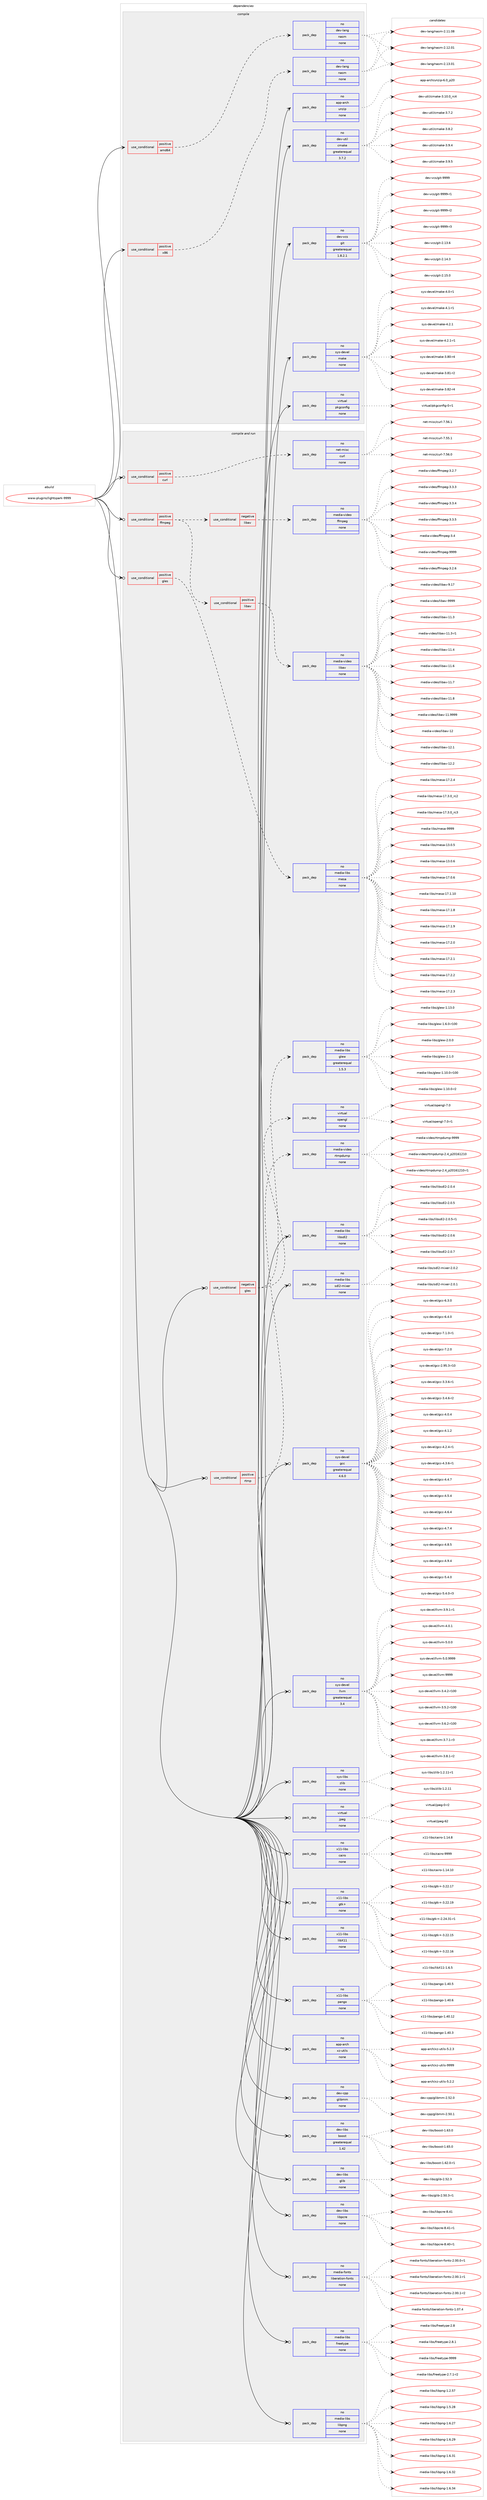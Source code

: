 digraph prolog {

# *************
# Graph options
# *************

newrank=true;
concentrate=true;
compound=true;
graph [rankdir=LR,fontname=Helvetica,fontsize=10,ranksep=1.5];#, ranksep=2.5, nodesep=0.2];
edge  [arrowhead=vee];
node  [fontname=Helvetica,fontsize=10];

# **********
# The ebuild
# **********

subgraph cluster_leftcol {
color=gray;
rank=same;
label=<<i>ebuild</i>>;
id [label="www-plugins/lightspark-9999", color=red, width=4, href="../www-plugins/lightspark-9999.svg"];
}

# ****************
# The dependencies
# ****************

subgraph cluster_midcol {
color=gray;
label=<<i>dependencies</i>>;
subgraph cluster_compile {
fillcolor="#eeeeee";
style=filled;
label=<<i>compile</i>>;
subgraph cond120466 {
dependency506396 [label=<<TABLE BORDER="0" CELLBORDER="1" CELLSPACING="0" CELLPADDING="4"><TR><TD ROWSPAN="3" CELLPADDING="10">use_conditional</TD></TR><TR><TD>positive</TD></TR><TR><TD>amd64</TD></TR></TABLE>>, shape=none, color=red];
subgraph pack376640 {
dependency506397 [label=<<TABLE BORDER="0" CELLBORDER="1" CELLSPACING="0" CELLPADDING="4" WIDTH="220"><TR><TD ROWSPAN="6" CELLPADDING="30">pack_dep</TD></TR><TR><TD WIDTH="110">no</TD></TR><TR><TD>dev-lang</TD></TR><TR><TD>nasm</TD></TR><TR><TD>none</TD></TR><TR><TD></TD></TR></TABLE>>, shape=none, color=blue];
}
dependency506396:e -> dependency506397:w [weight=20,style="dashed",arrowhead="vee"];
}
id:e -> dependency506396:w [weight=20,style="solid",arrowhead="vee"];
subgraph cond120467 {
dependency506398 [label=<<TABLE BORDER="0" CELLBORDER="1" CELLSPACING="0" CELLPADDING="4"><TR><TD ROWSPAN="3" CELLPADDING="10">use_conditional</TD></TR><TR><TD>positive</TD></TR><TR><TD>x86</TD></TR></TABLE>>, shape=none, color=red];
subgraph pack376641 {
dependency506399 [label=<<TABLE BORDER="0" CELLBORDER="1" CELLSPACING="0" CELLPADDING="4" WIDTH="220"><TR><TD ROWSPAN="6" CELLPADDING="30">pack_dep</TD></TR><TR><TD WIDTH="110">no</TD></TR><TR><TD>dev-lang</TD></TR><TR><TD>nasm</TD></TR><TR><TD>none</TD></TR><TR><TD></TD></TR></TABLE>>, shape=none, color=blue];
}
dependency506398:e -> dependency506399:w [weight=20,style="dashed",arrowhead="vee"];
}
id:e -> dependency506398:w [weight=20,style="solid",arrowhead="vee"];
subgraph pack376642 {
dependency506400 [label=<<TABLE BORDER="0" CELLBORDER="1" CELLSPACING="0" CELLPADDING="4" WIDTH="220"><TR><TD ROWSPAN="6" CELLPADDING="30">pack_dep</TD></TR><TR><TD WIDTH="110">no</TD></TR><TR><TD>app-arch</TD></TR><TR><TD>unzip</TD></TR><TR><TD>none</TD></TR><TR><TD></TD></TR></TABLE>>, shape=none, color=blue];
}
id:e -> dependency506400:w [weight=20,style="solid",arrowhead="vee"];
subgraph pack376643 {
dependency506401 [label=<<TABLE BORDER="0" CELLBORDER="1" CELLSPACING="0" CELLPADDING="4" WIDTH="220"><TR><TD ROWSPAN="6" CELLPADDING="30">pack_dep</TD></TR><TR><TD WIDTH="110">no</TD></TR><TR><TD>dev-util</TD></TR><TR><TD>cmake</TD></TR><TR><TD>greaterequal</TD></TR><TR><TD>3.7.2</TD></TR></TABLE>>, shape=none, color=blue];
}
id:e -> dependency506401:w [weight=20,style="solid",arrowhead="vee"];
subgraph pack376644 {
dependency506402 [label=<<TABLE BORDER="0" CELLBORDER="1" CELLSPACING="0" CELLPADDING="4" WIDTH="220"><TR><TD ROWSPAN="6" CELLPADDING="30">pack_dep</TD></TR><TR><TD WIDTH="110">no</TD></TR><TR><TD>dev-vcs</TD></TR><TR><TD>git</TD></TR><TR><TD>greaterequal</TD></TR><TR><TD>1.8.2.1</TD></TR></TABLE>>, shape=none, color=blue];
}
id:e -> dependency506402:w [weight=20,style="solid",arrowhead="vee"];
subgraph pack376645 {
dependency506403 [label=<<TABLE BORDER="0" CELLBORDER="1" CELLSPACING="0" CELLPADDING="4" WIDTH="220"><TR><TD ROWSPAN="6" CELLPADDING="30">pack_dep</TD></TR><TR><TD WIDTH="110">no</TD></TR><TR><TD>sys-devel</TD></TR><TR><TD>make</TD></TR><TR><TD>none</TD></TR><TR><TD></TD></TR></TABLE>>, shape=none, color=blue];
}
id:e -> dependency506403:w [weight=20,style="solid",arrowhead="vee"];
subgraph pack376646 {
dependency506404 [label=<<TABLE BORDER="0" CELLBORDER="1" CELLSPACING="0" CELLPADDING="4" WIDTH="220"><TR><TD ROWSPAN="6" CELLPADDING="30">pack_dep</TD></TR><TR><TD WIDTH="110">no</TD></TR><TR><TD>virtual</TD></TR><TR><TD>pkgconfig</TD></TR><TR><TD>none</TD></TR><TR><TD></TD></TR></TABLE>>, shape=none, color=blue];
}
id:e -> dependency506404:w [weight=20,style="solid",arrowhead="vee"];
}
subgraph cluster_compileandrun {
fillcolor="#eeeeee";
style=filled;
label=<<i>compile and run</i>>;
subgraph cond120468 {
dependency506405 [label=<<TABLE BORDER="0" CELLBORDER="1" CELLSPACING="0" CELLPADDING="4"><TR><TD ROWSPAN="3" CELLPADDING="10">use_conditional</TD></TR><TR><TD>negative</TD></TR><TR><TD>gles</TD></TR></TABLE>>, shape=none, color=red];
subgraph pack376647 {
dependency506406 [label=<<TABLE BORDER="0" CELLBORDER="1" CELLSPACING="0" CELLPADDING="4" WIDTH="220"><TR><TD ROWSPAN="6" CELLPADDING="30">pack_dep</TD></TR><TR><TD WIDTH="110">no</TD></TR><TR><TD>media-libs</TD></TR><TR><TD>glew</TD></TR><TR><TD>greaterequal</TD></TR><TR><TD>1.5.3</TD></TR></TABLE>>, shape=none, color=blue];
}
dependency506405:e -> dependency506406:w [weight=20,style="dashed",arrowhead="vee"];
subgraph pack376648 {
dependency506407 [label=<<TABLE BORDER="0" CELLBORDER="1" CELLSPACING="0" CELLPADDING="4" WIDTH="220"><TR><TD ROWSPAN="6" CELLPADDING="30">pack_dep</TD></TR><TR><TD WIDTH="110">no</TD></TR><TR><TD>virtual</TD></TR><TR><TD>opengl</TD></TR><TR><TD>none</TD></TR><TR><TD></TD></TR></TABLE>>, shape=none, color=blue];
}
dependency506405:e -> dependency506407:w [weight=20,style="dashed",arrowhead="vee"];
}
id:e -> dependency506405:w [weight=20,style="solid",arrowhead="odotvee"];
subgraph cond120469 {
dependency506408 [label=<<TABLE BORDER="0" CELLBORDER="1" CELLSPACING="0" CELLPADDING="4"><TR><TD ROWSPAN="3" CELLPADDING="10">use_conditional</TD></TR><TR><TD>positive</TD></TR><TR><TD>curl</TD></TR></TABLE>>, shape=none, color=red];
subgraph pack376649 {
dependency506409 [label=<<TABLE BORDER="0" CELLBORDER="1" CELLSPACING="0" CELLPADDING="4" WIDTH="220"><TR><TD ROWSPAN="6" CELLPADDING="30">pack_dep</TD></TR><TR><TD WIDTH="110">no</TD></TR><TR><TD>net-misc</TD></TR><TR><TD>curl</TD></TR><TR><TD>none</TD></TR><TR><TD></TD></TR></TABLE>>, shape=none, color=blue];
}
dependency506408:e -> dependency506409:w [weight=20,style="dashed",arrowhead="vee"];
}
id:e -> dependency506408:w [weight=20,style="solid",arrowhead="odotvee"];
subgraph cond120470 {
dependency506410 [label=<<TABLE BORDER="0" CELLBORDER="1" CELLSPACING="0" CELLPADDING="4"><TR><TD ROWSPAN="3" CELLPADDING="10">use_conditional</TD></TR><TR><TD>positive</TD></TR><TR><TD>ffmpeg</TD></TR></TABLE>>, shape=none, color=red];
subgraph cond120471 {
dependency506411 [label=<<TABLE BORDER="0" CELLBORDER="1" CELLSPACING="0" CELLPADDING="4"><TR><TD ROWSPAN="3" CELLPADDING="10">use_conditional</TD></TR><TR><TD>positive</TD></TR><TR><TD>libav</TD></TR></TABLE>>, shape=none, color=red];
subgraph pack376650 {
dependency506412 [label=<<TABLE BORDER="0" CELLBORDER="1" CELLSPACING="0" CELLPADDING="4" WIDTH="220"><TR><TD ROWSPAN="6" CELLPADDING="30">pack_dep</TD></TR><TR><TD WIDTH="110">no</TD></TR><TR><TD>media-video</TD></TR><TR><TD>libav</TD></TR><TR><TD>none</TD></TR><TR><TD></TD></TR></TABLE>>, shape=none, color=blue];
}
dependency506411:e -> dependency506412:w [weight=20,style="dashed",arrowhead="vee"];
}
dependency506410:e -> dependency506411:w [weight=20,style="dashed",arrowhead="vee"];
subgraph cond120472 {
dependency506413 [label=<<TABLE BORDER="0" CELLBORDER="1" CELLSPACING="0" CELLPADDING="4"><TR><TD ROWSPAN="3" CELLPADDING="10">use_conditional</TD></TR><TR><TD>negative</TD></TR><TR><TD>libav</TD></TR></TABLE>>, shape=none, color=red];
subgraph pack376651 {
dependency506414 [label=<<TABLE BORDER="0" CELLBORDER="1" CELLSPACING="0" CELLPADDING="4" WIDTH="220"><TR><TD ROWSPAN="6" CELLPADDING="30">pack_dep</TD></TR><TR><TD WIDTH="110">no</TD></TR><TR><TD>media-video</TD></TR><TR><TD>ffmpeg</TD></TR><TR><TD>none</TD></TR><TR><TD></TD></TR></TABLE>>, shape=none, color=blue];
}
dependency506413:e -> dependency506414:w [weight=20,style="dashed",arrowhead="vee"];
}
dependency506410:e -> dependency506413:w [weight=20,style="dashed",arrowhead="vee"];
}
id:e -> dependency506410:w [weight=20,style="solid",arrowhead="odotvee"];
subgraph cond120473 {
dependency506415 [label=<<TABLE BORDER="0" CELLBORDER="1" CELLSPACING="0" CELLPADDING="4"><TR><TD ROWSPAN="3" CELLPADDING="10">use_conditional</TD></TR><TR><TD>positive</TD></TR><TR><TD>gles</TD></TR></TABLE>>, shape=none, color=red];
subgraph pack376652 {
dependency506416 [label=<<TABLE BORDER="0" CELLBORDER="1" CELLSPACING="0" CELLPADDING="4" WIDTH="220"><TR><TD ROWSPAN="6" CELLPADDING="30">pack_dep</TD></TR><TR><TD WIDTH="110">no</TD></TR><TR><TD>media-libs</TD></TR><TR><TD>mesa</TD></TR><TR><TD>none</TD></TR><TR><TD></TD></TR></TABLE>>, shape=none, color=blue];
}
dependency506415:e -> dependency506416:w [weight=20,style="dashed",arrowhead="vee"];
}
id:e -> dependency506415:w [weight=20,style="solid",arrowhead="odotvee"];
subgraph cond120474 {
dependency506417 [label=<<TABLE BORDER="0" CELLBORDER="1" CELLSPACING="0" CELLPADDING="4"><TR><TD ROWSPAN="3" CELLPADDING="10">use_conditional</TD></TR><TR><TD>positive</TD></TR><TR><TD>rtmp</TD></TR></TABLE>>, shape=none, color=red];
subgraph pack376653 {
dependency506418 [label=<<TABLE BORDER="0" CELLBORDER="1" CELLSPACING="0" CELLPADDING="4" WIDTH="220"><TR><TD ROWSPAN="6" CELLPADDING="30">pack_dep</TD></TR><TR><TD WIDTH="110">no</TD></TR><TR><TD>media-video</TD></TR><TR><TD>rtmpdump</TD></TR><TR><TD>none</TD></TR><TR><TD></TD></TR></TABLE>>, shape=none, color=blue];
}
dependency506417:e -> dependency506418:w [weight=20,style="dashed",arrowhead="vee"];
}
id:e -> dependency506417:w [weight=20,style="solid",arrowhead="odotvee"];
subgraph pack376654 {
dependency506419 [label=<<TABLE BORDER="0" CELLBORDER="1" CELLSPACING="0" CELLPADDING="4" WIDTH="220"><TR><TD ROWSPAN="6" CELLPADDING="30">pack_dep</TD></TR><TR><TD WIDTH="110">no</TD></TR><TR><TD>app-arch</TD></TR><TR><TD>xz-utils</TD></TR><TR><TD>none</TD></TR><TR><TD></TD></TR></TABLE>>, shape=none, color=blue];
}
id:e -> dependency506419:w [weight=20,style="solid",arrowhead="odotvee"];
subgraph pack376655 {
dependency506420 [label=<<TABLE BORDER="0" CELLBORDER="1" CELLSPACING="0" CELLPADDING="4" WIDTH="220"><TR><TD ROWSPAN="6" CELLPADDING="30">pack_dep</TD></TR><TR><TD WIDTH="110">no</TD></TR><TR><TD>dev-cpp</TD></TR><TR><TD>glibmm</TD></TR><TR><TD>none</TD></TR><TR><TD></TD></TR></TABLE>>, shape=none, color=blue];
}
id:e -> dependency506420:w [weight=20,style="solid",arrowhead="odotvee"];
subgraph pack376656 {
dependency506421 [label=<<TABLE BORDER="0" CELLBORDER="1" CELLSPACING="0" CELLPADDING="4" WIDTH="220"><TR><TD ROWSPAN="6" CELLPADDING="30">pack_dep</TD></TR><TR><TD WIDTH="110">no</TD></TR><TR><TD>dev-libs</TD></TR><TR><TD>boost</TD></TR><TR><TD>greaterequal</TD></TR><TR><TD>1.42</TD></TR></TABLE>>, shape=none, color=blue];
}
id:e -> dependency506421:w [weight=20,style="solid",arrowhead="odotvee"];
subgraph pack376657 {
dependency506422 [label=<<TABLE BORDER="0" CELLBORDER="1" CELLSPACING="0" CELLPADDING="4" WIDTH="220"><TR><TD ROWSPAN="6" CELLPADDING="30">pack_dep</TD></TR><TR><TD WIDTH="110">no</TD></TR><TR><TD>dev-libs</TD></TR><TR><TD>glib</TD></TR><TR><TD>none</TD></TR><TR><TD></TD></TR></TABLE>>, shape=none, color=blue];
}
id:e -> dependency506422:w [weight=20,style="solid",arrowhead="odotvee"];
subgraph pack376658 {
dependency506423 [label=<<TABLE BORDER="0" CELLBORDER="1" CELLSPACING="0" CELLPADDING="4" WIDTH="220"><TR><TD ROWSPAN="6" CELLPADDING="30">pack_dep</TD></TR><TR><TD WIDTH="110">no</TD></TR><TR><TD>dev-libs</TD></TR><TR><TD>libpcre</TD></TR><TR><TD>none</TD></TR><TR><TD></TD></TR></TABLE>>, shape=none, color=blue];
}
id:e -> dependency506423:w [weight=20,style="solid",arrowhead="odotvee"];
subgraph pack376659 {
dependency506424 [label=<<TABLE BORDER="0" CELLBORDER="1" CELLSPACING="0" CELLPADDING="4" WIDTH="220"><TR><TD ROWSPAN="6" CELLPADDING="30">pack_dep</TD></TR><TR><TD WIDTH="110">no</TD></TR><TR><TD>media-fonts</TD></TR><TR><TD>liberation-fonts</TD></TR><TR><TD>none</TD></TR><TR><TD></TD></TR></TABLE>>, shape=none, color=blue];
}
id:e -> dependency506424:w [weight=20,style="solid",arrowhead="odotvee"];
subgraph pack376660 {
dependency506425 [label=<<TABLE BORDER="0" CELLBORDER="1" CELLSPACING="0" CELLPADDING="4" WIDTH="220"><TR><TD ROWSPAN="6" CELLPADDING="30">pack_dep</TD></TR><TR><TD WIDTH="110">no</TD></TR><TR><TD>media-libs</TD></TR><TR><TD>freetype</TD></TR><TR><TD>none</TD></TR><TR><TD></TD></TR></TABLE>>, shape=none, color=blue];
}
id:e -> dependency506425:w [weight=20,style="solid",arrowhead="odotvee"];
subgraph pack376661 {
dependency506426 [label=<<TABLE BORDER="0" CELLBORDER="1" CELLSPACING="0" CELLPADDING="4" WIDTH="220"><TR><TD ROWSPAN="6" CELLPADDING="30">pack_dep</TD></TR><TR><TD WIDTH="110">no</TD></TR><TR><TD>media-libs</TD></TR><TR><TD>libpng</TD></TR><TR><TD>none</TD></TR><TR><TD></TD></TR></TABLE>>, shape=none, color=blue];
}
id:e -> dependency506426:w [weight=20,style="solid",arrowhead="odotvee"];
subgraph pack376662 {
dependency506427 [label=<<TABLE BORDER="0" CELLBORDER="1" CELLSPACING="0" CELLPADDING="4" WIDTH="220"><TR><TD ROWSPAN="6" CELLPADDING="30">pack_dep</TD></TR><TR><TD WIDTH="110">no</TD></TR><TR><TD>media-libs</TD></TR><TR><TD>libsdl2</TD></TR><TR><TD>none</TD></TR><TR><TD></TD></TR></TABLE>>, shape=none, color=blue];
}
id:e -> dependency506427:w [weight=20,style="solid",arrowhead="odotvee"];
subgraph pack376663 {
dependency506428 [label=<<TABLE BORDER="0" CELLBORDER="1" CELLSPACING="0" CELLPADDING="4" WIDTH="220"><TR><TD ROWSPAN="6" CELLPADDING="30">pack_dep</TD></TR><TR><TD WIDTH="110">no</TD></TR><TR><TD>media-libs</TD></TR><TR><TD>sdl2-mixer</TD></TR><TR><TD>none</TD></TR><TR><TD></TD></TR></TABLE>>, shape=none, color=blue];
}
id:e -> dependency506428:w [weight=20,style="solid",arrowhead="odotvee"];
subgraph pack376664 {
dependency506429 [label=<<TABLE BORDER="0" CELLBORDER="1" CELLSPACING="0" CELLPADDING="4" WIDTH="220"><TR><TD ROWSPAN="6" CELLPADDING="30">pack_dep</TD></TR><TR><TD WIDTH="110">no</TD></TR><TR><TD>sys-devel</TD></TR><TR><TD>gcc</TD></TR><TR><TD>greaterequal</TD></TR><TR><TD>4.6.0</TD></TR></TABLE>>, shape=none, color=blue];
}
id:e -> dependency506429:w [weight=20,style="solid",arrowhead="odotvee"];
subgraph pack376665 {
dependency506430 [label=<<TABLE BORDER="0" CELLBORDER="1" CELLSPACING="0" CELLPADDING="4" WIDTH="220"><TR><TD ROWSPAN="6" CELLPADDING="30">pack_dep</TD></TR><TR><TD WIDTH="110">no</TD></TR><TR><TD>sys-devel</TD></TR><TR><TD>llvm</TD></TR><TR><TD>greaterequal</TD></TR><TR><TD>3.4</TD></TR></TABLE>>, shape=none, color=blue];
}
id:e -> dependency506430:w [weight=20,style="solid",arrowhead="odotvee"];
subgraph pack376666 {
dependency506431 [label=<<TABLE BORDER="0" CELLBORDER="1" CELLSPACING="0" CELLPADDING="4" WIDTH="220"><TR><TD ROWSPAN="6" CELLPADDING="30">pack_dep</TD></TR><TR><TD WIDTH="110">no</TD></TR><TR><TD>sys-libs</TD></TR><TR><TD>zlib</TD></TR><TR><TD>none</TD></TR><TR><TD></TD></TR></TABLE>>, shape=none, color=blue];
}
id:e -> dependency506431:w [weight=20,style="solid",arrowhead="odotvee"];
subgraph pack376667 {
dependency506432 [label=<<TABLE BORDER="0" CELLBORDER="1" CELLSPACING="0" CELLPADDING="4" WIDTH="220"><TR><TD ROWSPAN="6" CELLPADDING="30">pack_dep</TD></TR><TR><TD WIDTH="110">no</TD></TR><TR><TD>virtual</TD></TR><TR><TD>jpeg</TD></TR><TR><TD>none</TD></TR><TR><TD></TD></TR></TABLE>>, shape=none, color=blue];
}
id:e -> dependency506432:w [weight=20,style="solid",arrowhead="odotvee"];
subgraph pack376668 {
dependency506433 [label=<<TABLE BORDER="0" CELLBORDER="1" CELLSPACING="0" CELLPADDING="4" WIDTH="220"><TR><TD ROWSPAN="6" CELLPADDING="30">pack_dep</TD></TR><TR><TD WIDTH="110">no</TD></TR><TR><TD>x11-libs</TD></TR><TR><TD>cairo</TD></TR><TR><TD>none</TD></TR><TR><TD></TD></TR></TABLE>>, shape=none, color=blue];
}
id:e -> dependency506433:w [weight=20,style="solid",arrowhead="odotvee"];
subgraph pack376669 {
dependency506434 [label=<<TABLE BORDER="0" CELLBORDER="1" CELLSPACING="0" CELLPADDING="4" WIDTH="220"><TR><TD ROWSPAN="6" CELLPADDING="30">pack_dep</TD></TR><TR><TD WIDTH="110">no</TD></TR><TR><TD>x11-libs</TD></TR><TR><TD>gtk+</TD></TR><TR><TD>none</TD></TR><TR><TD></TD></TR></TABLE>>, shape=none, color=blue];
}
id:e -> dependency506434:w [weight=20,style="solid",arrowhead="odotvee"];
subgraph pack376670 {
dependency506435 [label=<<TABLE BORDER="0" CELLBORDER="1" CELLSPACING="0" CELLPADDING="4" WIDTH="220"><TR><TD ROWSPAN="6" CELLPADDING="30">pack_dep</TD></TR><TR><TD WIDTH="110">no</TD></TR><TR><TD>x11-libs</TD></TR><TR><TD>libX11</TD></TR><TR><TD>none</TD></TR><TR><TD></TD></TR></TABLE>>, shape=none, color=blue];
}
id:e -> dependency506435:w [weight=20,style="solid",arrowhead="odotvee"];
subgraph pack376671 {
dependency506436 [label=<<TABLE BORDER="0" CELLBORDER="1" CELLSPACING="0" CELLPADDING="4" WIDTH="220"><TR><TD ROWSPAN="6" CELLPADDING="30">pack_dep</TD></TR><TR><TD WIDTH="110">no</TD></TR><TR><TD>x11-libs</TD></TR><TR><TD>pango</TD></TR><TR><TD>none</TD></TR><TR><TD></TD></TR></TABLE>>, shape=none, color=blue];
}
id:e -> dependency506436:w [weight=20,style="solid",arrowhead="odotvee"];
}
subgraph cluster_run {
fillcolor="#eeeeee";
style=filled;
label=<<i>run</i>>;
}
}

# **************
# The candidates
# **************

subgraph cluster_choices {
rank=same;
color=gray;
label=<<i>candidates</i>>;

subgraph choice376640 {
color=black;
nodesep=1;
choice100101118451089711010347110971151094550464949464856 [label="dev-lang/nasm-2.11.08", color=red, width=4,href="../dev-lang/nasm-2.11.08.svg"];
choice100101118451089711010347110971151094550464950464849 [label="dev-lang/nasm-2.12.01", color=red, width=4,href="../dev-lang/nasm-2.12.01.svg"];
choice100101118451089711010347110971151094550464951464849 [label="dev-lang/nasm-2.13.01", color=red, width=4,href="../dev-lang/nasm-2.13.01.svg"];
dependency506397:e -> choice100101118451089711010347110971151094550464949464856:w [style=dotted,weight="100"];
dependency506397:e -> choice100101118451089711010347110971151094550464950464849:w [style=dotted,weight="100"];
dependency506397:e -> choice100101118451089711010347110971151094550464951464849:w [style=dotted,weight="100"];
}
subgraph choice376641 {
color=black;
nodesep=1;
choice100101118451089711010347110971151094550464949464856 [label="dev-lang/nasm-2.11.08", color=red, width=4,href="../dev-lang/nasm-2.11.08.svg"];
choice100101118451089711010347110971151094550464950464849 [label="dev-lang/nasm-2.12.01", color=red, width=4,href="../dev-lang/nasm-2.12.01.svg"];
choice100101118451089711010347110971151094550464951464849 [label="dev-lang/nasm-2.13.01", color=red, width=4,href="../dev-lang/nasm-2.13.01.svg"];
dependency506399:e -> choice100101118451089711010347110971151094550464949464856:w [style=dotted,weight="100"];
dependency506399:e -> choice100101118451089711010347110971151094550464950464849:w [style=dotted,weight="100"];
dependency506399:e -> choice100101118451089711010347110971151094550464951464849:w [style=dotted,weight="100"];
}
subgraph choice376642 {
color=black;
nodesep=1;
choice971121124597114991044711711012210511245544648951125048 [label="app-arch/unzip-6.0_p20", color=red, width=4,href="../app-arch/unzip-6.0_p20.svg"];
dependency506400:e -> choice971121124597114991044711711012210511245544648951125048:w [style=dotted,weight="100"];
}
subgraph choice376643 {
color=black;
nodesep=1;
choice1001011184511711610510847991099710710145514649484648951149952 [label="dev-util/cmake-3.10.0_rc4", color=red, width=4,href="../dev-util/cmake-3.10.0_rc4.svg"];
choice10010111845117116105108479910997107101455146554650 [label="dev-util/cmake-3.7.2", color=red, width=4,href="../dev-util/cmake-3.7.2.svg"];
choice10010111845117116105108479910997107101455146564650 [label="dev-util/cmake-3.8.2", color=red, width=4,href="../dev-util/cmake-3.8.2.svg"];
choice10010111845117116105108479910997107101455146574652 [label="dev-util/cmake-3.9.4", color=red, width=4,href="../dev-util/cmake-3.9.4.svg"];
choice10010111845117116105108479910997107101455146574653 [label="dev-util/cmake-3.9.5", color=red, width=4,href="../dev-util/cmake-3.9.5.svg"];
dependency506401:e -> choice1001011184511711610510847991099710710145514649484648951149952:w [style=dotted,weight="100"];
dependency506401:e -> choice10010111845117116105108479910997107101455146554650:w [style=dotted,weight="100"];
dependency506401:e -> choice10010111845117116105108479910997107101455146564650:w [style=dotted,weight="100"];
dependency506401:e -> choice10010111845117116105108479910997107101455146574652:w [style=dotted,weight="100"];
dependency506401:e -> choice10010111845117116105108479910997107101455146574653:w [style=dotted,weight="100"];
}
subgraph choice376644 {
color=black;
nodesep=1;
choice10010111845118991154710310511645504649514654 [label="dev-vcs/git-2.13.6", color=red, width=4,href="../dev-vcs/git-2.13.6.svg"];
choice10010111845118991154710310511645504649524651 [label="dev-vcs/git-2.14.3", color=red, width=4,href="../dev-vcs/git-2.14.3.svg"];
choice10010111845118991154710310511645504649534648 [label="dev-vcs/git-2.15.0", color=red, width=4,href="../dev-vcs/git-2.15.0.svg"];
choice1001011184511899115471031051164557575757 [label="dev-vcs/git-9999", color=red, width=4,href="../dev-vcs/git-9999.svg"];
choice10010111845118991154710310511645575757574511449 [label="dev-vcs/git-9999-r1", color=red, width=4,href="../dev-vcs/git-9999-r1.svg"];
choice10010111845118991154710310511645575757574511450 [label="dev-vcs/git-9999-r2", color=red, width=4,href="../dev-vcs/git-9999-r2.svg"];
choice10010111845118991154710310511645575757574511451 [label="dev-vcs/git-9999-r3", color=red, width=4,href="../dev-vcs/git-9999-r3.svg"];
dependency506402:e -> choice10010111845118991154710310511645504649514654:w [style=dotted,weight="100"];
dependency506402:e -> choice10010111845118991154710310511645504649524651:w [style=dotted,weight="100"];
dependency506402:e -> choice10010111845118991154710310511645504649534648:w [style=dotted,weight="100"];
dependency506402:e -> choice1001011184511899115471031051164557575757:w [style=dotted,weight="100"];
dependency506402:e -> choice10010111845118991154710310511645575757574511449:w [style=dotted,weight="100"];
dependency506402:e -> choice10010111845118991154710310511645575757574511450:w [style=dotted,weight="100"];
dependency506402:e -> choice10010111845118991154710310511645575757574511451:w [style=dotted,weight="100"];
}
subgraph choice376645 {
color=black;
nodesep=1;
choice11512111545100101118101108471099710710145514656484511452 [label="sys-devel/make-3.80-r4", color=red, width=4,href="../sys-devel/make-3.80-r4.svg"];
choice11512111545100101118101108471099710710145514656494511450 [label="sys-devel/make-3.81-r2", color=red, width=4,href="../sys-devel/make-3.81-r2.svg"];
choice11512111545100101118101108471099710710145514656504511452 [label="sys-devel/make-3.82-r4", color=red, width=4,href="../sys-devel/make-3.82-r4.svg"];
choice115121115451001011181011084710997107101455246484511449 [label="sys-devel/make-4.0-r1", color=red, width=4,href="../sys-devel/make-4.0-r1.svg"];
choice115121115451001011181011084710997107101455246494511449 [label="sys-devel/make-4.1-r1", color=red, width=4,href="../sys-devel/make-4.1-r1.svg"];
choice115121115451001011181011084710997107101455246504649 [label="sys-devel/make-4.2.1", color=red, width=4,href="../sys-devel/make-4.2.1.svg"];
choice1151211154510010111810110847109971071014552465046494511449 [label="sys-devel/make-4.2.1-r1", color=red, width=4,href="../sys-devel/make-4.2.1-r1.svg"];
dependency506403:e -> choice11512111545100101118101108471099710710145514656484511452:w [style=dotted,weight="100"];
dependency506403:e -> choice11512111545100101118101108471099710710145514656494511450:w [style=dotted,weight="100"];
dependency506403:e -> choice11512111545100101118101108471099710710145514656504511452:w [style=dotted,weight="100"];
dependency506403:e -> choice115121115451001011181011084710997107101455246484511449:w [style=dotted,weight="100"];
dependency506403:e -> choice115121115451001011181011084710997107101455246494511449:w [style=dotted,weight="100"];
dependency506403:e -> choice115121115451001011181011084710997107101455246504649:w [style=dotted,weight="100"];
dependency506403:e -> choice1151211154510010111810110847109971071014552465046494511449:w [style=dotted,weight="100"];
}
subgraph choice376646 {
color=black;
nodesep=1;
choice11810511411611797108471121071039911111010210510345484511449 [label="virtual/pkgconfig-0-r1", color=red, width=4,href="../virtual/pkgconfig-0-r1.svg"];
dependency506404:e -> choice11810511411611797108471121071039911111010210510345484511449:w [style=dotted,weight="100"];
}
subgraph choice376647 {
color=black;
nodesep=1;
choice109101100105974510810598115471031081011194549464948464845114494848 [label="media-libs/glew-1.10.0-r100", color=red, width=4,href="../media-libs/glew-1.10.0-r100.svg"];
choice10910110010597451081059811547103108101119454946494846484511450 [label="media-libs/glew-1.10.0-r2", color=red, width=4,href="../media-libs/glew-1.10.0-r2.svg"];
choice1091011001059745108105981154710310810111945494649514648 [label="media-libs/glew-1.13.0", color=red, width=4,href="../media-libs/glew-1.13.0.svg"];
choice1091011001059745108105981154710310810111945494654464845114494848 [label="media-libs/glew-1.6.0-r100", color=red, width=4,href="../media-libs/glew-1.6.0-r100.svg"];
choice10910110010597451081059811547103108101119455046484648 [label="media-libs/glew-2.0.0", color=red, width=4,href="../media-libs/glew-2.0.0.svg"];
choice10910110010597451081059811547103108101119455046494648 [label="media-libs/glew-2.1.0", color=red, width=4,href="../media-libs/glew-2.1.0.svg"];
dependency506406:e -> choice109101100105974510810598115471031081011194549464948464845114494848:w [style=dotted,weight="100"];
dependency506406:e -> choice10910110010597451081059811547103108101119454946494846484511450:w [style=dotted,weight="100"];
dependency506406:e -> choice1091011001059745108105981154710310810111945494649514648:w [style=dotted,weight="100"];
dependency506406:e -> choice1091011001059745108105981154710310810111945494654464845114494848:w [style=dotted,weight="100"];
dependency506406:e -> choice10910110010597451081059811547103108101119455046484648:w [style=dotted,weight="100"];
dependency506406:e -> choice10910110010597451081059811547103108101119455046494648:w [style=dotted,weight="100"];
}
subgraph choice376648 {
color=black;
nodesep=1;
choice118105114116117971084711111210111010310845554648 [label="virtual/opengl-7.0", color=red, width=4,href="../virtual/opengl-7.0.svg"];
choice1181051141161179710847111112101110103108455546484511449 [label="virtual/opengl-7.0-r1", color=red, width=4,href="../virtual/opengl-7.0-r1.svg"];
dependency506407:e -> choice118105114116117971084711111210111010310845554648:w [style=dotted,weight="100"];
dependency506407:e -> choice1181051141161179710847111112101110103108455546484511449:w [style=dotted,weight="100"];
}
subgraph choice376649 {
color=black;
nodesep=1;
choice1101011164510910511599479911711410845554653534649 [label="net-misc/curl-7.55.1", color=red, width=4,href="../net-misc/curl-7.55.1.svg"];
choice1101011164510910511599479911711410845554653544648 [label="net-misc/curl-7.56.0", color=red, width=4,href="../net-misc/curl-7.56.0.svg"];
choice1101011164510910511599479911711410845554653544649 [label="net-misc/curl-7.56.1", color=red, width=4,href="../net-misc/curl-7.56.1.svg"];
dependency506409:e -> choice1101011164510910511599479911711410845554653534649:w [style=dotted,weight="100"];
dependency506409:e -> choice1101011164510910511599479911711410845554653544648:w [style=dotted,weight="100"];
dependency506409:e -> choice1101011164510910511599479911711410845554653544649:w [style=dotted,weight="100"];
}
subgraph choice376650 {
color=black;
nodesep=1;
choice10910110010597451181051001011114710810598971184549494651 [label="media-video/libav-11.3", color=red, width=4,href="../media-video/libav-11.3.svg"];
choice109101100105974511810510010111147108105989711845494946514511449 [label="media-video/libav-11.3-r1", color=red, width=4,href="../media-video/libav-11.3-r1.svg"];
choice10910110010597451181051001011114710810598971184549494652 [label="media-video/libav-11.4", color=red, width=4,href="../media-video/libav-11.4.svg"];
choice10910110010597451181051001011114710810598971184549494654 [label="media-video/libav-11.6", color=red, width=4,href="../media-video/libav-11.6.svg"];
choice10910110010597451181051001011114710810598971184549494655 [label="media-video/libav-11.7", color=red, width=4,href="../media-video/libav-11.7.svg"];
choice10910110010597451181051001011114710810598971184549494656 [label="media-video/libav-11.8", color=red, width=4,href="../media-video/libav-11.8.svg"];
choice10910110010597451181051001011114710810598971184549494657575757 [label="media-video/libav-11.9999", color=red, width=4,href="../media-video/libav-11.9999.svg"];
choice1091011001059745118105100101111471081059897118454950 [label="media-video/libav-12", color=red, width=4,href="../media-video/libav-12.svg"];
choice10910110010597451181051001011114710810598971184549504649 [label="media-video/libav-12.1", color=red, width=4,href="../media-video/libav-12.1.svg"];
choice10910110010597451181051001011114710810598971184549504650 [label="media-video/libav-12.2", color=red, width=4,href="../media-video/libav-12.2.svg"];
choice10910110010597451181051001011114710810598971184557464955 [label="media-video/libav-9.17", color=red, width=4,href="../media-video/libav-9.17.svg"];
choice10910110010597451181051001011114710810598971184557575757 [label="media-video/libav-9999", color=red, width=4,href="../media-video/libav-9999.svg"];
dependency506412:e -> choice10910110010597451181051001011114710810598971184549494651:w [style=dotted,weight="100"];
dependency506412:e -> choice109101100105974511810510010111147108105989711845494946514511449:w [style=dotted,weight="100"];
dependency506412:e -> choice10910110010597451181051001011114710810598971184549494652:w [style=dotted,weight="100"];
dependency506412:e -> choice10910110010597451181051001011114710810598971184549494654:w [style=dotted,weight="100"];
dependency506412:e -> choice10910110010597451181051001011114710810598971184549494655:w [style=dotted,weight="100"];
dependency506412:e -> choice10910110010597451181051001011114710810598971184549494656:w [style=dotted,weight="100"];
dependency506412:e -> choice10910110010597451181051001011114710810598971184549494657575757:w [style=dotted,weight="100"];
dependency506412:e -> choice1091011001059745118105100101111471081059897118454950:w [style=dotted,weight="100"];
dependency506412:e -> choice10910110010597451181051001011114710810598971184549504649:w [style=dotted,weight="100"];
dependency506412:e -> choice10910110010597451181051001011114710810598971184549504650:w [style=dotted,weight="100"];
dependency506412:e -> choice10910110010597451181051001011114710810598971184557464955:w [style=dotted,weight="100"];
dependency506412:e -> choice10910110010597451181051001011114710810598971184557575757:w [style=dotted,weight="100"];
}
subgraph choice376651 {
color=black;
nodesep=1;
choice109101100105974511810510010111147102102109112101103455146504654 [label="media-video/ffmpeg-3.2.6", color=red, width=4,href="../media-video/ffmpeg-3.2.6.svg"];
choice109101100105974511810510010111147102102109112101103455146504655 [label="media-video/ffmpeg-3.2.7", color=red, width=4,href="../media-video/ffmpeg-3.2.7.svg"];
choice109101100105974511810510010111147102102109112101103455146514651 [label="media-video/ffmpeg-3.3.3", color=red, width=4,href="../media-video/ffmpeg-3.3.3.svg"];
choice109101100105974511810510010111147102102109112101103455146514652 [label="media-video/ffmpeg-3.3.4", color=red, width=4,href="../media-video/ffmpeg-3.3.4.svg"];
choice109101100105974511810510010111147102102109112101103455146514653 [label="media-video/ffmpeg-3.3.5", color=red, width=4,href="../media-video/ffmpeg-3.3.5.svg"];
choice10910110010597451181051001011114710210210911210110345514652 [label="media-video/ffmpeg-3.4", color=red, width=4,href="../media-video/ffmpeg-3.4.svg"];
choice1091011001059745118105100101111471021021091121011034557575757 [label="media-video/ffmpeg-9999", color=red, width=4,href="../media-video/ffmpeg-9999.svg"];
dependency506414:e -> choice109101100105974511810510010111147102102109112101103455146504654:w [style=dotted,weight="100"];
dependency506414:e -> choice109101100105974511810510010111147102102109112101103455146504655:w [style=dotted,weight="100"];
dependency506414:e -> choice109101100105974511810510010111147102102109112101103455146514651:w [style=dotted,weight="100"];
dependency506414:e -> choice109101100105974511810510010111147102102109112101103455146514652:w [style=dotted,weight="100"];
dependency506414:e -> choice109101100105974511810510010111147102102109112101103455146514653:w [style=dotted,weight="100"];
dependency506414:e -> choice10910110010597451181051001011114710210210911210110345514652:w [style=dotted,weight="100"];
dependency506414:e -> choice1091011001059745118105100101111471021021091121011034557575757:w [style=dotted,weight="100"];
}
subgraph choice376652 {
color=black;
nodesep=1;
choice109101100105974510810598115471091011159745495146484653 [label="media-libs/mesa-13.0.5", color=red, width=4,href="../media-libs/mesa-13.0.5.svg"];
choice109101100105974510810598115471091011159745495146484654 [label="media-libs/mesa-13.0.6", color=red, width=4,href="../media-libs/mesa-13.0.6.svg"];
choice109101100105974510810598115471091011159745495546484654 [label="media-libs/mesa-17.0.6", color=red, width=4,href="../media-libs/mesa-17.0.6.svg"];
choice10910110010597451081059811547109101115974549554649464948 [label="media-libs/mesa-17.1.10", color=red, width=4,href="../media-libs/mesa-17.1.10.svg"];
choice109101100105974510810598115471091011159745495546494656 [label="media-libs/mesa-17.1.8", color=red, width=4,href="../media-libs/mesa-17.1.8.svg"];
choice109101100105974510810598115471091011159745495546494657 [label="media-libs/mesa-17.1.9", color=red, width=4,href="../media-libs/mesa-17.1.9.svg"];
choice109101100105974510810598115471091011159745495546504648 [label="media-libs/mesa-17.2.0", color=red, width=4,href="../media-libs/mesa-17.2.0.svg"];
choice109101100105974510810598115471091011159745495546504649 [label="media-libs/mesa-17.2.1", color=red, width=4,href="../media-libs/mesa-17.2.1.svg"];
choice109101100105974510810598115471091011159745495546504650 [label="media-libs/mesa-17.2.2", color=red, width=4,href="../media-libs/mesa-17.2.2.svg"];
choice109101100105974510810598115471091011159745495546504651 [label="media-libs/mesa-17.2.3", color=red, width=4,href="../media-libs/mesa-17.2.3.svg"];
choice109101100105974510810598115471091011159745495546504652 [label="media-libs/mesa-17.2.4", color=red, width=4,href="../media-libs/mesa-17.2.4.svg"];
choice109101100105974510810598115471091011159745495546514648951149950 [label="media-libs/mesa-17.3.0_rc2", color=red, width=4,href="../media-libs/mesa-17.3.0_rc2.svg"];
choice109101100105974510810598115471091011159745495546514648951149951 [label="media-libs/mesa-17.3.0_rc3", color=red, width=4,href="../media-libs/mesa-17.3.0_rc3.svg"];
choice10910110010597451081059811547109101115974557575757 [label="media-libs/mesa-9999", color=red, width=4,href="../media-libs/mesa-9999.svg"];
dependency506416:e -> choice109101100105974510810598115471091011159745495146484653:w [style=dotted,weight="100"];
dependency506416:e -> choice109101100105974510810598115471091011159745495146484654:w [style=dotted,weight="100"];
dependency506416:e -> choice109101100105974510810598115471091011159745495546484654:w [style=dotted,weight="100"];
dependency506416:e -> choice10910110010597451081059811547109101115974549554649464948:w [style=dotted,weight="100"];
dependency506416:e -> choice109101100105974510810598115471091011159745495546494656:w [style=dotted,weight="100"];
dependency506416:e -> choice109101100105974510810598115471091011159745495546494657:w [style=dotted,weight="100"];
dependency506416:e -> choice109101100105974510810598115471091011159745495546504648:w [style=dotted,weight="100"];
dependency506416:e -> choice109101100105974510810598115471091011159745495546504649:w [style=dotted,weight="100"];
dependency506416:e -> choice109101100105974510810598115471091011159745495546504650:w [style=dotted,weight="100"];
dependency506416:e -> choice109101100105974510810598115471091011159745495546504651:w [style=dotted,weight="100"];
dependency506416:e -> choice109101100105974510810598115471091011159745495546504652:w [style=dotted,weight="100"];
dependency506416:e -> choice109101100105974510810598115471091011159745495546514648951149950:w [style=dotted,weight="100"];
dependency506416:e -> choice109101100105974510810598115471091011159745495546514648951149951:w [style=dotted,weight="100"];
dependency506416:e -> choice10910110010597451081059811547109101115974557575757:w [style=dotted,weight="100"];
}
subgraph choice376653 {
color=black;
nodesep=1;
choice10910110010597451181051001011114711411610911210011710911245504652951125048495449504948 [label="media-video/rtmpdump-2.4_p20161210", color=red, width=4,href="../media-video/rtmpdump-2.4_p20161210.svg"];
choice109101100105974511810510010111147114116109112100117109112455046529511250484954495049484511449 [label="media-video/rtmpdump-2.4_p20161210-r1", color=red, width=4,href="../media-video/rtmpdump-2.4_p20161210-r1.svg"];
choice1091011001059745118105100101111471141161091121001171091124557575757 [label="media-video/rtmpdump-9999", color=red, width=4,href="../media-video/rtmpdump-9999.svg"];
dependency506418:e -> choice10910110010597451181051001011114711411610911210011710911245504652951125048495449504948:w [style=dotted,weight="100"];
dependency506418:e -> choice109101100105974511810510010111147114116109112100117109112455046529511250484954495049484511449:w [style=dotted,weight="100"];
dependency506418:e -> choice1091011001059745118105100101111471141161091121001171091124557575757:w [style=dotted,weight="100"];
}
subgraph choice376654 {
color=black;
nodesep=1;
choice971121124597114991044712012245117116105108115455346504650 [label="app-arch/xz-utils-5.2.2", color=red, width=4,href="../app-arch/xz-utils-5.2.2.svg"];
choice971121124597114991044712012245117116105108115455346504651 [label="app-arch/xz-utils-5.2.3", color=red, width=4,href="../app-arch/xz-utils-5.2.3.svg"];
choice9711211245971149910447120122451171161051081154557575757 [label="app-arch/xz-utils-9999", color=red, width=4,href="../app-arch/xz-utils-9999.svg"];
dependency506419:e -> choice971121124597114991044712012245117116105108115455346504650:w [style=dotted,weight="100"];
dependency506419:e -> choice971121124597114991044712012245117116105108115455346504651:w [style=dotted,weight="100"];
dependency506419:e -> choice9711211245971149910447120122451171161051081154557575757:w [style=dotted,weight="100"];
}
subgraph choice376655 {
color=black;
nodesep=1;
choice1001011184599112112471031081059810910945504653484649 [label="dev-cpp/glibmm-2.50.1", color=red, width=4,href="../dev-cpp/glibmm-2.50.1.svg"];
choice1001011184599112112471031081059810910945504653504648 [label="dev-cpp/glibmm-2.52.0", color=red, width=4,href="../dev-cpp/glibmm-2.52.0.svg"];
dependency506420:e -> choice1001011184599112112471031081059810910945504653484649:w [style=dotted,weight="100"];
dependency506420:e -> choice1001011184599112112471031081059810910945504653504648:w [style=dotted,weight="100"];
}
subgraph choice376656 {
color=black;
nodesep=1;
choice10010111845108105981154798111111115116454946545046484511449 [label="dev-libs/boost-1.62.0-r1", color=red, width=4,href="../dev-libs/boost-1.62.0-r1.svg"];
choice1001011184510810598115479811111111511645494654514648 [label="dev-libs/boost-1.63.0", color=red, width=4,href="../dev-libs/boost-1.63.0.svg"];
choice1001011184510810598115479811111111511645494654534648 [label="dev-libs/boost-1.65.0", color=red, width=4,href="../dev-libs/boost-1.65.0.svg"];
dependency506421:e -> choice10010111845108105981154798111111115116454946545046484511449:w [style=dotted,weight="100"];
dependency506421:e -> choice1001011184510810598115479811111111511645494654514648:w [style=dotted,weight="100"];
dependency506421:e -> choice1001011184510810598115479811111111511645494654534648:w [style=dotted,weight="100"];
}
subgraph choice376657 {
color=black;
nodesep=1;
choice10010111845108105981154710310810598455046534846514511449 [label="dev-libs/glib-2.50.3-r1", color=red, width=4,href="../dev-libs/glib-2.50.3-r1.svg"];
choice1001011184510810598115471031081059845504653504651 [label="dev-libs/glib-2.52.3", color=red, width=4,href="../dev-libs/glib-2.52.3.svg"];
dependency506422:e -> choice10010111845108105981154710310810598455046534846514511449:w [style=dotted,weight="100"];
dependency506422:e -> choice1001011184510810598115471031081059845504653504651:w [style=dotted,weight="100"];
}
subgraph choice376658 {
color=black;
nodesep=1;
choice100101118451081059811547108105981129911410145564652484511449 [label="dev-libs/libpcre-8.40-r1", color=red, width=4,href="../dev-libs/libpcre-8.40-r1.svg"];
choice10010111845108105981154710810598112991141014556465249 [label="dev-libs/libpcre-8.41", color=red, width=4,href="../dev-libs/libpcre-8.41.svg"];
choice100101118451081059811547108105981129911410145564652494511449 [label="dev-libs/libpcre-8.41-r1", color=red, width=4,href="../dev-libs/libpcre-8.41-r1.svg"];
dependency506423:e -> choice100101118451081059811547108105981129911410145564652484511449:w [style=dotted,weight="100"];
dependency506423:e -> choice10010111845108105981154710810598112991141014556465249:w [style=dotted,weight="100"];
dependency506423:e -> choice100101118451081059811547108105981129911410145564652494511449:w [style=dotted,weight="100"];
}
subgraph choice376659 {
color=black;
nodesep=1;
choice10910110010597451021111101161154710810598101114971161051111104510211111011611545494648554652 [label="media-fonts/liberation-fonts-1.07.4", color=red, width=4,href="../media-fonts/liberation-fonts-1.07.4.svg"];
choice109101100105974510211111011611547108105981011149711610511111045102111110116115455046484846484511449 [label="media-fonts/liberation-fonts-2.00.0-r1", color=red, width=4,href="../media-fonts/liberation-fonts-2.00.0-r1.svg"];
choice109101100105974510211111011611547108105981011149711610511111045102111110116115455046484846494511449 [label="media-fonts/liberation-fonts-2.00.1-r1", color=red, width=4,href="../media-fonts/liberation-fonts-2.00.1-r1.svg"];
choice109101100105974510211111011611547108105981011149711610511111045102111110116115455046484846494511450 [label="media-fonts/liberation-fonts-2.00.1-r2", color=red, width=4,href="../media-fonts/liberation-fonts-2.00.1-r2.svg"];
dependency506424:e -> choice10910110010597451021111101161154710810598101114971161051111104510211111011611545494648554652:w [style=dotted,weight="100"];
dependency506424:e -> choice109101100105974510211111011611547108105981011149711610511111045102111110116115455046484846484511449:w [style=dotted,weight="100"];
dependency506424:e -> choice109101100105974510211111011611547108105981011149711610511111045102111110116115455046484846494511449:w [style=dotted,weight="100"];
dependency506424:e -> choice109101100105974510211111011611547108105981011149711610511111045102111110116115455046484846494511450:w [style=dotted,weight="100"];
}
subgraph choice376660 {
color=black;
nodesep=1;
choice109101100105974510810598115471021141011011161211121014550465546494511450 [label="media-libs/freetype-2.7.1-r2", color=red, width=4,href="../media-libs/freetype-2.7.1-r2.svg"];
choice1091011001059745108105981154710211410110111612111210145504656 [label="media-libs/freetype-2.8", color=red, width=4,href="../media-libs/freetype-2.8.svg"];
choice10910110010597451081059811547102114101101116121112101455046564649 [label="media-libs/freetype-2.8.1", color=red, width=4,href="../media-libs/freetype-2.8.1.svg"];
choice109101100105974510810598115471021141011011161211121014557575757 [label="media-libs/freetype-9999", color=red, width=4,href="../media-libs/freetype-9999.svg"];
dependency506425:e -> choice109101100105974510810598115471021141011011161211121014550465546494511450:w [style=dotted,weight="100"];
dependency506425:e -> choice1091011001059745108105981154710211410110111612111210145504656:w [style=dotted,weight="100"];
dependency506425:e -> choice10910110010597451081059811547102114101101116121112101455046564649:w [style=dotted,weight="100"];
dependency506425:e -> choice109101100105974510810598115471021141011011161211121014557575757:w [style=dotted,weight="100"];
}
subgraph choice376661 {
color=black;
nodesep=1;
choice109101100105974510810598115471081059811211010345494650465355 [label="media-libs/libpng-1.2.57", color=red, width=4,href="../media-libs/libpng-1.2.57.svg"];
choice109101100105974510810598115471081059811211010345494653465056 [label="media-libs/libpng-1.5.28", color=red, width=4,href="../media-libs/libpng-1.5.28.svg"];
choice109101100105974510810598115471081059811211010345494654465055 [label="media-libs/libpng-1.6.27", color=red, width=4,href="../media-libs/libpng-1.6.27.svg"];
choice109101100105974510810598115471081059811211010345494654465057 [label="media-libs/libpng-1.6.29", color=red, width=4,href="../media-libs/libpng-1.6.29.svg"];
choice109101100105974510810598115471081059811211010345494654465149 [label="media-libs/libpng-1.6.31", color=red, width=4,href="../media-libs/libpng-1.6.31.svg"];
choice109101100105974510810598115471081059811211010345494654465150 [label="media-libs/libpng-1.6.32", color=red, width=4,href="../media-libs/libpng-1.6.32.svg"];
choice109101100105974510810598115471081059811211010345494654465152 [label="media-libs/libpng-1.6.34", color=red, width=4,href="../media-libs/libpng-1.6.34.svg"];
dependency506426:e -> choice109101100105974510810598115471081059811211010345494650465355:w [style=dotted,weight="100"];
dependency506426:e -> choice109101100105974510810598115471081059811211010345494653465056:w [style=dotted,weight="100"];
dependency506426:e -> choice109101100105974510810598115471081059811211010345494654465055:w [style=dotted,weight="100"];
dependency506426:e -> choice109101100105974510810598115471081059811211010345494654465057:w [style=dotted,weight="100"];
dependency506426:e -> choice109101100105974510810598115471081059811211010345494654465149:w [style=dotted,weight="100"];
dependency506426:e -> choice109101100105974510810598115471081059811211010345494654465150:w [style=dotted,weight="100"];
dependency506426:e -> choice109101100105974510810598115471081059811211010345494654465152:w [style=dotted,weight="100"];
}
subgraph choice376662 {
color=black;
nodesep=1;
choice109101100105974510810598115471081059811510010850455046484652 [label="media-libs/libsdl2-2.0.4", color=red, width=4,href="../media-libs/libsdl2-2.0.4.svg"];
choice109101100105974510810598115471081059811510010850455046484653 [label="media-libs/libsdl2-2.0.5", color=red, width=4,href="../media-libs/libsdl2-2.0.5.svg"];
choice1091011001059745108105981154710810598115100108504550464846534511449 [label="media-libs/libsdl2-2.0.5-r1", color=red, width=4,href="../media-libs/libsdl2-2.0.5-r1.svg"];
choice109101100105974510810598115471081059811510010850455046484654 [label="media-libs/libsdl2-2.0.6", color=red, width=4,href="../media-libs/libsdl2-2.0.6.svg"];
choice109101100105974510810598115471081059811510010850455046484655 [label="media-libs/libsdl2-2.0.7", color=red, width=4,href="../media-libs/libsdl2-2.0.7.svg"];
dependency506427:e -> choice109101100105974510810598115471081059811510010850455046484652:w [style=dotted,weight="100"];
dependency506427:e -> choice109101100105974510810598115471081059811510010850455046484653:w [style=dotted,weight="100"];
dependency506427:e -> choice1091011001059745108105981154710810598115100108504550464846534511449:w [style=dotted,weight="100"];
dependency506427:e -> choice109101100105974510810598115471081059811510010850455046484654:w [style=dotted,weight="100"];
dependency506427:e -> choice109101100105974510810598115471081059811510010850455046484655:w [style=dotted,weight="100"];
}
subgraph choice376663 {
color=black;
nodesep=1;
choice109101100105974510810598115471151001085045109105120101114455046484649 [label="media-libs/sdl2-mixer-2.0.1", color=red, width=4,href="../media-libs/sdl2-mixer-2.0.1.svg"];
choice109101100105974510810598115471151001085045109105120101114455046484650 [label="media-libs/sdl2-mixer-2.0.2", color=red, width=4,href="../media-libs/sdl2-mixer-2.0.2.svg"];
dependency506428:e -> choice109101100105974510810598115471151001085045109105120101114455046484649:w [style=dotted,weight="100"];
dependency506428:e -> choice109101100105974510810598115471151001085045109105120101114455046484650:w [style=dotted,weight="100"];
}
subgraph choice376664 {
color=black;
nodesep=1;
choice1151211154510010111810110847103999945504657534651451144948 [label="sys-devel/gcc-2.95.3-r10", color=red, width=4,href="../sys-devel/gcc-2.95.3-r10.svg"];
choice115121115451001011181011084710399994551465146544511449 [label="sys-devel/gcc-3.3.6-r1", color=red, width=4,href="../sys-devel/gcc-3.3.6-r1.svg"];
choice115121115451001011181011084710399994551465246544511450 [label="sys-devel/gcc-3.4.6-r2", color=red, width=4,href="../sys-devel/gcc-3.4.6-r2.svg"];
choice11512111545100101118101108471039999455246484652 [label="sys-devel/gcc-4.0.4", color=red, width=4,href="../sys-devel/gcc-4.0.4.svg"];
choice11512111545100101118101108471039999455246494650 [label="sys-devel/gcc-4.1.2", color=red, width=4,href="../sys-devel/gcc-4.1.2.svg"];
choice115121115451001011181011084710399994552465046524511449 [label="sys-devel/gcc-4.2.4-r1", color=red, width=4,href="../sys-devel/gcc-4.2.4-r1.svg"];
choice115121115451001011181011084710399994552465146544511449 [label="sys-devel/gcc-4.3.6-r1", color=red, width=4,href="../sys-devel/gcc-4.3.6-r1.svg"];
choice11512111545100101118101108471039999455246524655 [label="sys-devel/gcc-4.4.7", color=red, width=4,href="../sys-devel/gcc-4.4.7.svg"];
choice11512111545100101118101108471039999455246534652 [label="sys-devel/gcc-4.5.4", color=red, width=4,href="../sys-devel/gcc-4.5.4.svg"];
choice11512111545100101118101108471039999455246544652 [label="sys-devel/gcc-4.6.4", color=red, width=4,href="../sys-devel/gcc-4.6.4.svg"];
choice11512111545100101118101108471039999455246554652 [label="sys-devel/gcc-4.7.4", color=red, width=4,href="../sys-devel/gcc-4.7.4.svg"];
choice11512111545100101118101108471039999455246564653 [label="sys-devel/gcc-4.8.5", color=red, width=4,href="../sys-devel/gcc-4.8.5.svg"];
choice11512111545100101118101108471039999455246574652 [label="sys-devel/gcc-4.9.4", color=red, width=4,href="../sys-devel/gcc-4.9.4.svg"];
choice11512111545100101118101108471039999455346524648 [label="sys-devel/gcc-5.4.0", color=red, width=4,href="../sys-devel/gcc-5.4.0.svg"];
choice115121115451001011181011084710399994553465246484511451 [label="sys-devel/gcc-5.4.0-r3", color=red, width=4,href="../sys-devel/gcc-5.4.0-r3.svg"];
choice11512111545100101118101108471039999455446514648 [label="sys-devel/gcc-6.3.0", color=red, width=4,href="../sys-devel/gcc-6.3.0.svg"];
choice11512111545100101118101108471039999455446524648 [label="sys-devel/gcc-6.4.0", color=red, width=4,href="../sys-devel/gcc-6.4.0.svg"];
choice115121115451001011181011084710399994555464946484511449 [label="sys-devel/gcc-7.1.0-r1", color=red, width=4,href="../sys-devel/gcc-7.1.0-r1.svg"];
choice11512111545100101118101108471039999455546504648 [label="sys-devel/gcc-7.2.0", color=red, width=4,href="../sys-devel/gcc-7.2.0.svg"];
dependency506429:e -> choice1151211154510010111810110847103999945504657534651451144948:w [style=dotted,weight="100"];
dependency506429:e -> choice115121115451001011181011084710399994551465146544511449:w [style=dotted,weight="100"];
dependency506429:e -> choice115121115451001011181011084710399994551465246544511450:w [style=dotted,weight="100"];
dependency506429:e -> choice11512111545100101118101108471039999455246484652:w [style=dotted,weight="100"];
dependency506429:e -> choice11512111545100101118101108471039999455246494650:w [style=dotted,weight="100"];
dependency506429:e -> choice115121115451001011181011084710399994552465046524511449:w [style=dotted,weight="100"];
dependency506429:e -> choice115121115451001011181011084710399994552465146544511449:w [style=dotted,weight="100"];
dependency506429:e -> choice11512111545100101118101108471039999455246524655:w [style=dotted,weight="100"];
dependency506429:e -> choice11512111545100101118101108471039999455246534652:w [style=dotted,weight="100"];
dependency506429:e -> choice11512111545100101118101108471039999455246544652:w [style=dotted,weight="100"];
dependency506429:e -> choice11512111545100101118101108471039999455246554652:w [style=dotted,weight="100"];
dependency506429:e -> choice11512111545100101118101108471039999455246564653:w [style=dotted,weight="100"];
dependency506429:e -> choice11512111545100101118101108471039999455246574652:w [style=dotted,weight="100"];
dependency506429:e -> choice11512111545100101118101108471039999455346524648:w [style=dotted,weight="100"];
dependency506429:e -> choice115121115451001011181011084710399994553465246484511451:w [style=dotted,weight="100"];
dependency506429:e -> choice11512111545100101118101108471039999455446514648:w [style=dotted,weight="100"];
dependency506429:e -> choice11512111545100101118101108471039999455446524648:w [style=dotted,weight="100"];
dependency506429:e -> choice115121115451001011181011084710399994555464946484511449:w [style=dotted,weight="100"];
dependency506429:e -> choice11512111545100101118101108471039999455546504648:w [style=dotted,weight="100"];
}
subgraph choice376665 {
color=black;
nodesep=1;
choice115121115451001011181011084710810811810945514652465045114494848 [label="sys-devel/llvm-3.4.2-r100", color=red, width=4,href="../sys-devel/llvm-3.4.2-r100.svg"];
choice115121115451001011181011084710810811810945514653465045114494848 [label="sys-devel/llvm-3.5.2-r100", color=red, width=4,href="../sys-devel/llvm-3.5.2-r100.svg"];
choice115121115451001011181011084710810811810945514654465045114494848 [label="sys-devel/llvm-3.6.2-r100", color=red, width=4,href="../sys-devel/llvm-3.6.2-r100.svg"];
choice11512111545100101118101108471081081181094551465546494511451 [label="sys-devel/llvm-3.7.1-r3", color=red, width=4,href="../sys-devel/llvm-3.7.1-r3.svg"];
choice11512111545100101118101108471081081181094551465646494511450 [label="sys-devel/llvm-3.8.1-r2", color=red, width=4,href="../sys-devel/llvm-3.8.1-r2.svg"];
choice11512111545100101118101108471081081181094551465746494511449 [label="sys-devel/llvm-3.9.1-r1", color=red, width=4,href="../sys-devel/llvm-3.9.1-r1.svg"];
choice1151211154510010111810110847108108118109455246484649 [label="sys-devel/llvm-4.0.1", color=red, width=4,href="../sys-devel/llvm-4.0.1.svg"];
choice1151211154510010111810110847108108118109455346484648 [label="sys-devel/llvm-5.0.0", color=red, width=4,href="../sys-devel/llvm-5.0.0.svg"];
choice1151211154510010111810110847108108118109455346484657575757 [label="sys-devel/llvm-5.0.9999", color=red, width=4,href="../sys-devel/llvm-5.0.9999.svg"];
choice11512111545100101118101108471081081181094557575757 [label="sys-devel/llvm-9999", color=red, width=4,href="../sys-devel/llvm-9999.svg"];
dependency506430:e -> choice115121115451001011181011084710810811810945514652465045114494848:w [style=dotted,weight="100"];
dependency506430:e -> choice115121115451001011181011084710810811810945514653465045114494848:w [style=dotted,weight="100"];
dependency506430:e -> choice115121115451001011181011084710810811810945514654465045114494848:w [style=dotted,weight="100"];
dependency506430:e -> choice11512111545100101118101108471081081181094551465546494511451:w [style=dotted,weight="100"];
dependency506430:e -> choice11512111545100101118101108471081081181094551465646494511450:w [style=dotted,weight="100"];
dependency506430:e -> choice11512111545100101118101108471081081181094551465746494511449:w [style=dotted,weight="100"];
dependency506430:e -> choice1151211154510010111810110847108108118109455246484649:w [style=dotted,weight="100"];
dependency506430:e -> choice1151211154510010111810110847108108118109455346484648:w [style=dotted,weight="100"];
dependency506430:e -> choice1151211154510010111810110847108108118109455346484657575757:w [style=dotted,weight="100"];
dependency506430:e -> choice11512111545100101118101108471081081181094557575757:w [style=dotted,weight="100"];
}
subgraph choice376666 {
color=black;
nodesep=1;
choice1151211154510810598115471221081059845494650464949 [label="sys-libs/zlib-1.2.11", color=red, width=4,href="../sys-libs/zlib-1.2.11.svg"];
choice11512111545108105981154712210810598454946504649494511449 [label="sys-libs/zlib-1.2.11-r1", color=red, width=4,href="../sys-libs/zlib-1.2.11-r1.svg"];
dependency506431:e -> choice1151211154510810598115471221081059845494650464949:w [style=dotted,weight="100"];
dependency506431:e -> choice11512111545108105981154712210810598454946504649494511449:w [style=dotted,weight="100"];
}
subgraph choice376667 {
color=black;
nodesep=1;
choice118105114116117971084710611210110345484511450 [label="virtual/jpeg-0-r2", color=red, width=4,href="../virtual/jpeg-0-r2.svg"];
choice1181051141161179710847106112101103455450 [label="virtual/jpeg-62", color=red, width=4,href="../virtual/jpeg-62.svg"];
dependency506432:e -> choice118105114116117971084710611210110345484511450:w [style=dotted,weight="100"];
dependency506432:e -> choice1181051141161179710847106112101103455450:w [style=dotted,weight="100"];
}
subgraph choice376668 {
color=black;
nodesep=1;
choice120494945108105981154799971051141114549464952464948 [label="x11-libs/cairo-1.14.10", color=red, width=4,href="../x11-libs/cairo-1.14.10.svg"];
choice1204949451081059811547999710511411145494649524656 [label="x11-libs/cairo-1.14.8", color=red, width=4,href="../x11-libs/cairo-1.14.8.svg"];
choice120494945108105981154799971051141114557575757 [label="x11-libs/cairo-9999", color=red, width=4,href="../x11-libs/cairo-9999.svg"];
dependency506433:e -> choice120494945108105981154799971051141114549464952464948:w [style=dotted,weight="100"];
dependency506433:e -> choice1204949451081059811547999710511411145494649524656:w [style=dotted,weight="100"];
dependency506433:e -> choice120494945108105981154799971051141114557575757:w [style=dotted,weight="100"];
}
subgraph choice376669 {
color=black;
nodesep=1;
choice12049494510810598115471031161074345504650524651494511449 [label="x11-libs/gtk+-2.24.31-r1", color=red, width=4,href="../x11-libs/gtk+-2.24.31-r1.svg"];
choice1204949451081059811547103116107434551465050464953 [label="x11-libs/gtk+-3.22.15", color=red, width=4,href="../x11-libs/gtk+-3.22.15.svg"];
choice1204949451081059811547103116107434551465050464954 [label="x11-libs/gtk+-3.22.16", color=red, width=4,href="../x11-libs/gtk+-3.22.16.svg"];
choice1204949451081059811547103116107434551465050464955 [label="x11-libs/gtk+-3.22.17", color=red, width=4,href="../x11-libs/gtk+-3.22.17.svg"];
choice1204949451081059811547103116107434551465050464957 [label="x11-libs/gtk+-3.22.19", color=red, width=4,href="../x11-libs/gtk+-3.22.19.svg"];
dependency506434:e -> choice12049494510810598115471031161074345504650524651494511449:w [style=dotted,weight="100"];
dependency506434:e -> choice1204949451081059811547103116107434551465050464953:w [style=dotted,weight="100"];
dependency506434:e -> choice1204949451081059811547103116107434551465050464954:w [style=dotted,weight="100"];
dependency506434:e -> choice1204949451081059811547103116107434551465050464955:w [style=dotted,weight="100"];
dependency506434:e -> choice1204949451081059811547103116107434551465050464957:w [style=dotted,weight="100"];
}
subgraph choice376670 {
color=black;
nodesep=1;
choice120494945108105981154710810598884949454946544653 [label="x11-libs/libX11-1.6.5", color=red, width=4,href="../x11-libs/libX11-1.6.5.svg"];
dependency506435:e -> choice120494945108105981154710810598884949454946544653:w [style=dotted,weight="100"];
}
subgraph choice376671 {
color=black;
nodesep=1;
choice1204949451081059811547112971101031114549465248464950 [label="x11-libs/pango-1.40.12", color=red, width=4,href="../x11-libs/pango-1.40.12.svg"];
choice12049494510810598115471129711010311145494652484651 [label="x11-libs/pango-1.40.3", color=red, width=4,href="../x11-libs/pango-1.40.3.svg"];
choice12049494510810598115471129711010311145494652484653 [label="x11-libs/pango-1.40.5", color=red, width=4,href="../x11-libs/pango-1.40.5.svg"];
choice12049494510810598115471129711010311145494652484654 [label="x11-libs/pango-1.40.6", color=red, width=4,href="../x11-libs/pango-1.40.6.svg"];
dependency506436:e -> choice1204949451081059811547112971101031114549465248464950:w [style=dotted,weight="100"];
dependency506436:e -> choice12049494510810598115471129711010311145494652484651:w [style=dotted,weight="100"];
dependency506436:e -> choice12049494510810598115471129711010311145494652484653:w [style=dotted,weight="100"];
dependency506436:e -> choice12049494510810598115471129711010311145494652484654:w [style=dotted,weight="100"];
}
}

}
